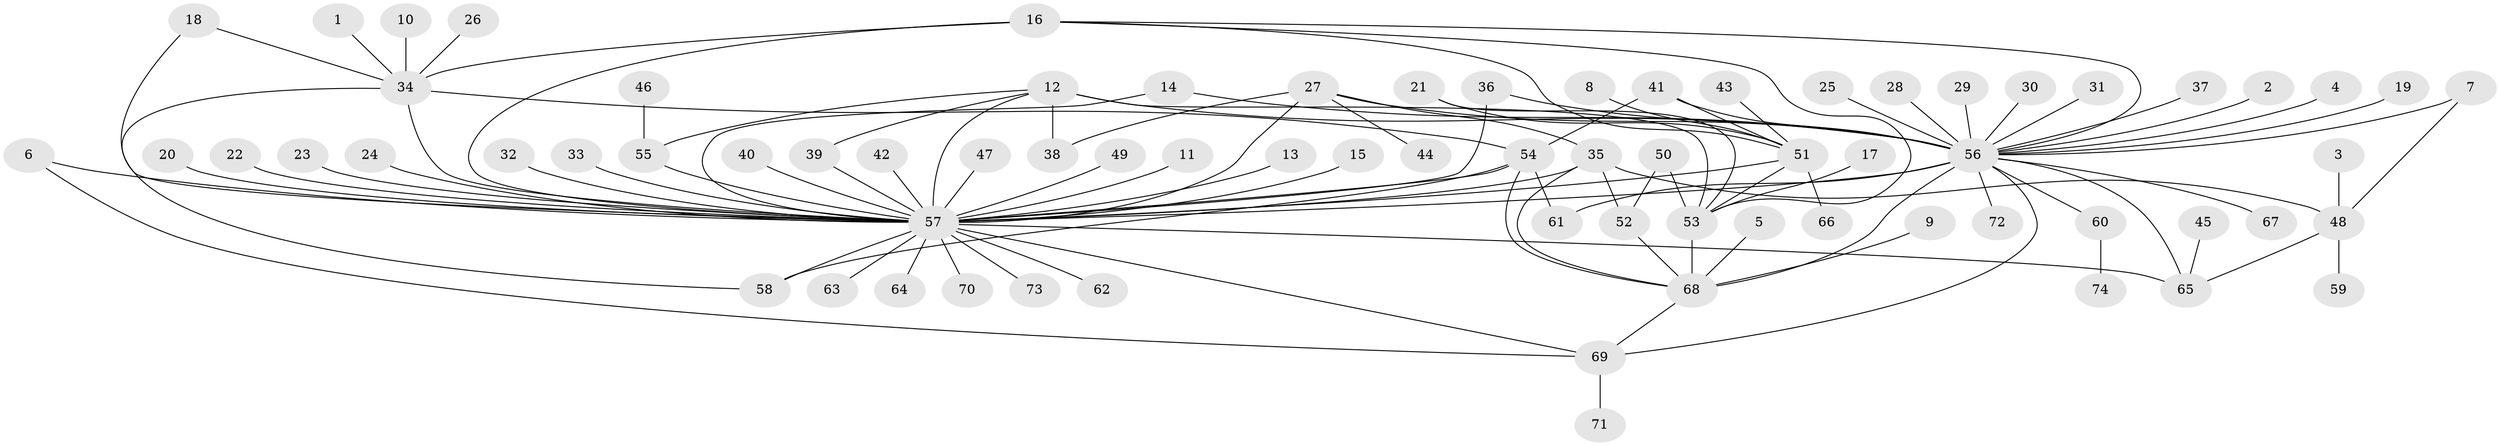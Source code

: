 // original degree distribution, {28: 0.006756756756756757, 6: 0.02027027027027027, 2: 0.20945945945945946, 12: 0.006756756756756757, 18: 0.006756756756756757, 16: 0.013513513513513514, 1: 0.5135135135135135, 4: 0.060810810810810814, 10: 0.013513513513513514, 8: 0.02702702702702703, 7: 0.006756756756756757, 3: 0.08108108108108109, 5: 0.033783783783783786}
// Generated by graph-tools (version 1.1) at 2025/49/03/09/25 03:49:49]
// undirected, 74 vertices, 105 edges
graph export_dot {
graph [start="1"]
  node [color=gray90,style=filled];
  1;
  2;
  3;
  4;
  5;
  6;
  7;
  8;
  9;
  10;
  11;
  12;
  13;
  14;
  15;
  16;
  17;
  18;
  19;
  20;
  21;
  22;
  23;
  24;
  25;
  26;
  27;
  28;
  29;
  30;
  31;
  32;
  33;
  34;
  35;
  36;
  37;
  38;
  39;
  40;
  41;
  42;
  43;
  44;
  45;
  46;
  47;
  48;
  49;
  50;
  51;
  52;
  53;
  54;
  55;
  56;
  57;
  58;
  59;
  60;
  61;
  62;
  63;
  64;
  65;
  66;
  67;
  68;
  69;
  70;
  71;
  72;
  73;
  74;
  1 -- 34 [weight=1.0];
  2 -- 56 [weight=1.0];
  3 -- 48 [weight=1.0];
  4 -- 56 [weight=1.0];
  5 -- 68 [weight=1.0];
  6 -- 57 [weight=1.0];
  6 -- 69 [weight=1.0];
  7 -- 48 [weight=1.0];
  7 -- 56 [weight=2.0];
  8 -- 51 [weight=1.0];
  9 -- 68 [weight=1.0];
  10 -- 34 [weight=1.0];
  11 -- 57 [weight=1.0];
  12 -- 38 [weight=1.0];
  12 -- 39 [weight=1.0];
  12 -- 53 [weight=1.0];
  12 -- 55 [weight=1.0];
  12 -- 56 [weight=2.0];
  12 -- 57 [weight=1.0];
  13 -- 57 [weight=1.0];
  14 -- 56 [weight=1.0];
  14 -- 57 [weight=1.0];
  15 -- 57 [weight=1.0];
  16 -- 34 [weight=1.0];
  16 -- 51 [weight=1.0];
  16 -- 53 [weight=1.0];
  16 -- 56 [weight=1.0];
  16 -- 57 [weight=2.0];
  17 -- 53 [weight=1.0];
  18 -- 34 [weight=1.0];
  18 -- 57 [weight=1.0];
  19 -- 56 [weight=1.0];
  20 -- 57 [weight=1.0];
  21 -- 51 [weight=1.0];
  21 -- 53 [weight=1.0];
  22 -- 57 [weight=1.0];
  23 -- 57 [weight=1.0];
  24 -- 57 [weight=1.0];
  25 -- 56 [weight=1.0];
  26 -- 34 [weight=1.0];
  27 -- 35 [weight=1.0];
  27 -- 38 [weight=1.0];
  27 -- 44 [weight=1.0];
  27 -- 56 [weight=2.0];
  27 -- 57 [weight=3.0];
  28 -- 56 [weight=1.0];
  29 -- 56 [weight=1.0];
  30 -- 56 [weight=1.0];
  31 -- 56 [weight=1.0];
  32 -- 57 [weight=2.0];
  33 -- 57 [weight=1.0];
  34 -- 54 [weight=1.0];
  34 -- 57 [weight=3.0];
  34 -- 58 [weight=1.0];
  35 -- 48 [weight=1.0];
  35 -- 52 [weight=1.0];
  35 -- 57 [weight=1.0];
  35 -- 68 [weight=1.0];
  36 -- 56 [weight=1.0];
  36 -- 57 [weight=1.0];
  37 -- 56 [weight=1.0];
  39 -- 57 [weight=1.0];
  40 -- 57 [weight=1.0];
  41 -- 51 [weight=1.0];
  41 -- 54 [weight=1.0];
  41 -- 56 [weight=1.0];
  42 -- 57 [weight=1.0];
  43 -- 51 [weight=1.0];
  45 -- 65 [weight=1.0];
  46 -- 55 [weight=1.0];
  47 -- 57 [weight=1.0];
  48 -- 59 [weight=1.0];
  48 -- 65 [weight=1.0];
  49 -- 57 [weight=1.0];
  50 -- 52 [weight=1.0];
  50 -- 53 [weight=1.0];
  51 -- 53 [weight=1.0];
  51 -- 57 [weight=1.0];
  51 -- 66 [weight=1.0];
  52 -- 68 [weight=1.0];
  53 -- 68 [weight=1.0];
  54 -- 57 [weight=1.0];
  54 -- 58 [weight=1.0];
  54 -- 61 [weight=1.0];
  54 -- 68 [weight=1.0];
  55 -- 57 [weight=1.0];
  56 -- 57 [weight=5.0];
  56 -- 60 [weight=1.0];
  56 -- 61 [weight=2.0];
  56 -- 65 [weight=1.0];
  56 -- 67 [weight=1.0];
  56 -- 68 [weight=2.0];
  56 -- 69 [weight=1.0];
  56 -- 72 [weight=1.0];
  57 -- 58 [weight=1.0];
  57 -- 62 [weight=1.0];
  57 -- 63 [weight=1.0];
  57 -- 64 [weight=1.0];
  57 -- 65 [weight=1.0];
  57 -- 69 [weight=1.0];
  57 -- 70 [weight=1.0];
  57 -- 73 [weight=1.0];
  60 -- 74 [weight=1.0];
  68 -- 69 [weight=1.0];
  69 -- 71 [weight=1.0];
}

